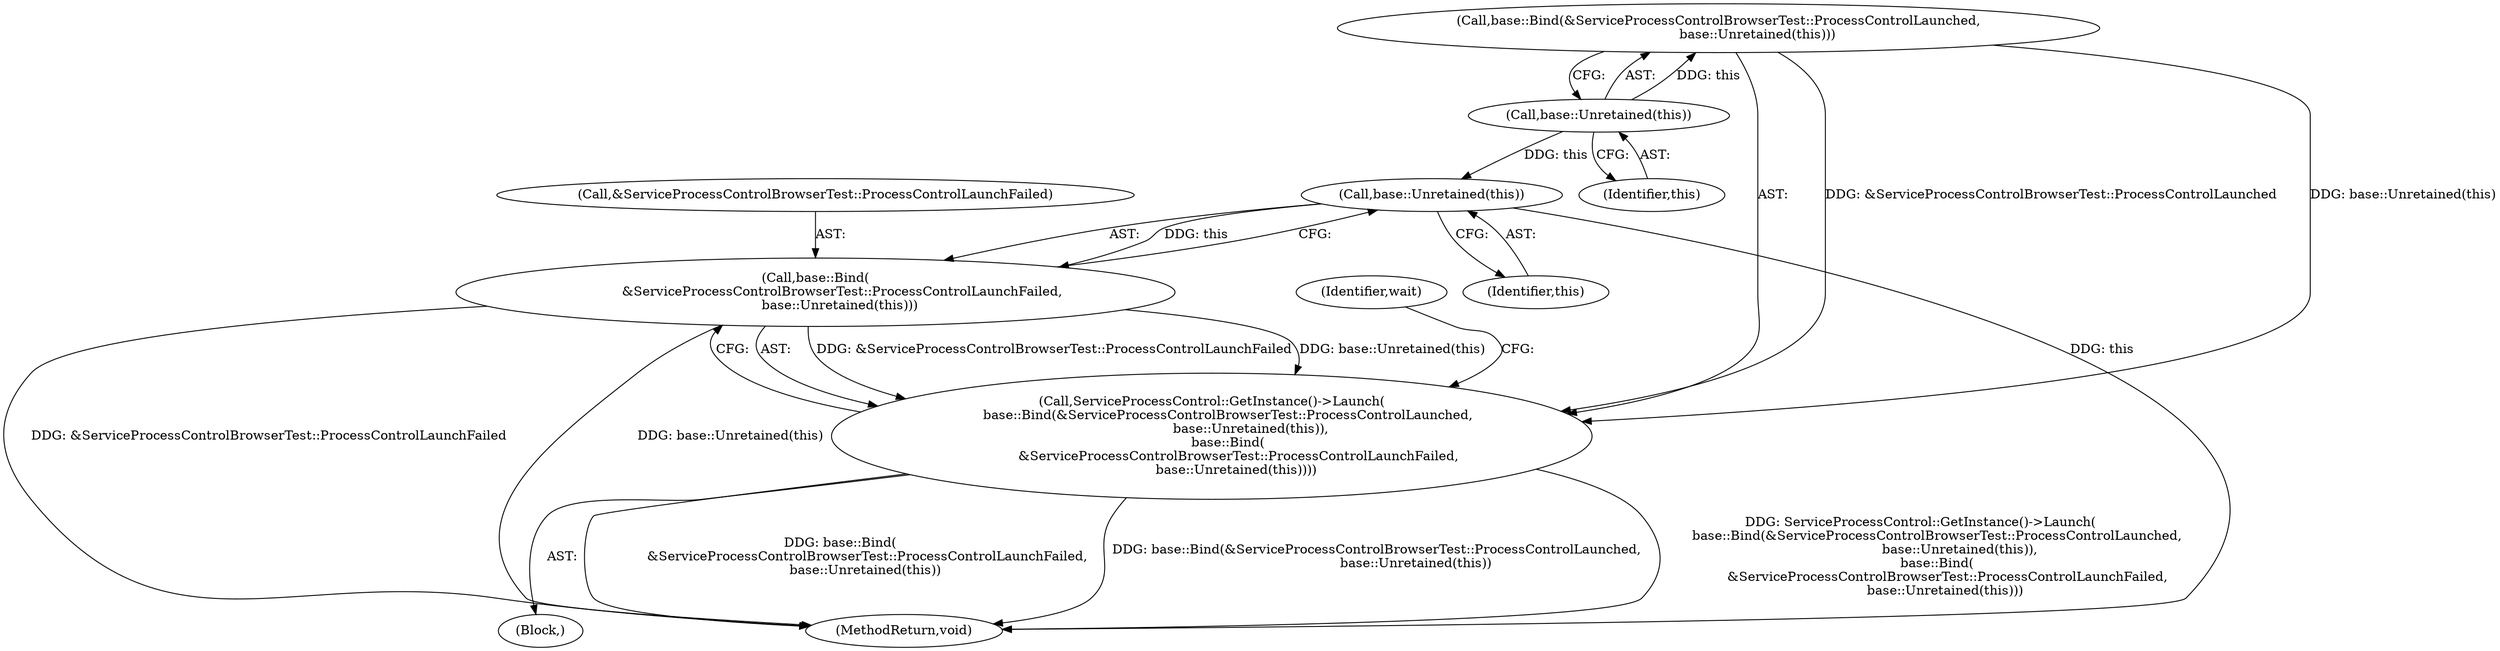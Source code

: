 digraph "1_Chrome_53262b5285efbbfdbbcc17fbf5200890f1ee295c_2@del" {
"1000112" [label="(Call,base::Unretained(this))"];
"1000107" [label="(Call,base::Unretained(this))"];
"1000109" [label="(Call,base::Bind(\n             &ServiceProcessControlBrowserTest::ProcessControlLaunchFailed,\n            base::Unretained(this)))"];
"1000103" [label="(Call,ServiceProcessControl::GetInstance()->Launch(\n        base::Bind(&ServiceProcessControlBrowserTest::ProcessControlLaunched,\n                   base::Unretained(this)),\n        base::Bind(\n             &ServiceProcessControlBrowserTest::ProcessControlLaunchFailed,\n            base::Unretained(this))))"];
"1000115" [label="(Identifier,wait)"];
"1000102" [label="(Block,)"];
"1000117" [label="(MethodReturn,void)"];
"1000107" [label="(Call,base::Unretained(this))"];
"1000103" [label="(Call,ServiceProcessControl::GetInstance()->Launch(\n        base::Bind(&ServiceProcessControlBrowserTest::ProcessControlLaunched,\n                   base::Unretained(this)),\n        base::Bind(\n             &ServiceProcessControlBrowserTest::ProcessControlLaunchFailed,\n            base::Unretained(this))))"];
"1000104" [label="(Call,base::Bind(&ServiceProcessControlBrowserTest::ProcessControlLaunched,\n                   base::Unretained(this)))"];
"1000108" [label="(Identifier,this)"];
"1000113" [label="(Identifier,this)"];
"1000109" [label="(Call,base::Bind(\n             &ServiceProcessControlBrowserTest::ProcessControlLaunchFailed,\n            base::Unretained(this)))"];
"1000112" [label="(Call,base::Unretained(this))"];
"1000110" [label="(Call,&ServiceProcessControlBrowserTest::ProcessControlLaunchFailed)"];
"1000112" -> "1000109"  [label="AST: "];
"1000112" -> "1000113"  [label="CFG: "];
"1000113" -> "1000112"  [label="AST: "];
"1000109" -> "1000112"  [label="CFG: "];
"1000112" -> "1000117"  [label="DDG: this"];
"1000112" -> "1000109"  [label="DDG: this"];
"1000107" -> "1000112"  [label="DDG: this"];
"1000107" -> "1000104"  [label="AST: "];
"1000107" -> "1000108"  [label="CFG: "];
"1000108" -> "1000107"  [label="AST: "];
"1000104" -> "1000107"  [label="CFG: "];
"1000107" -> "1000104"  [label="DDG: this"];
"1000109" -> "1000103"  [label="AST: "];
"1000110" -> "1000109"  [label="AST: "];
"1000103" -> "1000109"  [label="CFG: "];
"1000109" -> "1000117"  [label="DDG: base::Unretained(this)"];
"1000109" -> "1000117"  [label="DDG: &ServiceProcessControlBrowserTest::ProcessControlLaunchFailed"];
"1000109" -> "1000103"  [label="DDG: &ServiceProcessControlBrowserTest::ProcessControlLaunchFailed"];
"1000109" -> "1000103"  [label="DDG: base::Unretained(this)"];
"1000103" -> "1000102"  [label="AST: "];
"1000104" -> "1000103"  [label="AST: "];
"1000115" -> "1000103"  [label="CFG: "];
"1000103" -> "1000117"  [label="DDG: base::Bind(&ServiceProcessControlBrowserTest::ProcessControlLaunched,\n                   base::Unretained(this))"];
"1000103" -> "1000117"  [label="DDG: ServiceProcessControl::GetInstance()->Launch(\n        base::Bind(&ServiceProcessControlBrowserTest::ProcessControlLaunched,\n                   base::Unretained(this)),\n        base::Bind(\n             &ServiceProcessControlBrowserTest::ProcessControlLaunchFailed,\n            base::Unretained(this)))"];
"1000103" -> "1000117"  [label="DDG: base::Bind(\n             &ServiceProcessControlBrowserTest::ProcessControlLaunchFailed,\n            base::Unretained(this))"];
"1000104" -> "1000103"  [label="DDG: &ServiceProcessControlBrowserTest::ProcessControlLaunched"];
"1000104" -> "1000103"  [label="DDG: base::Unretained(this)"];
}
